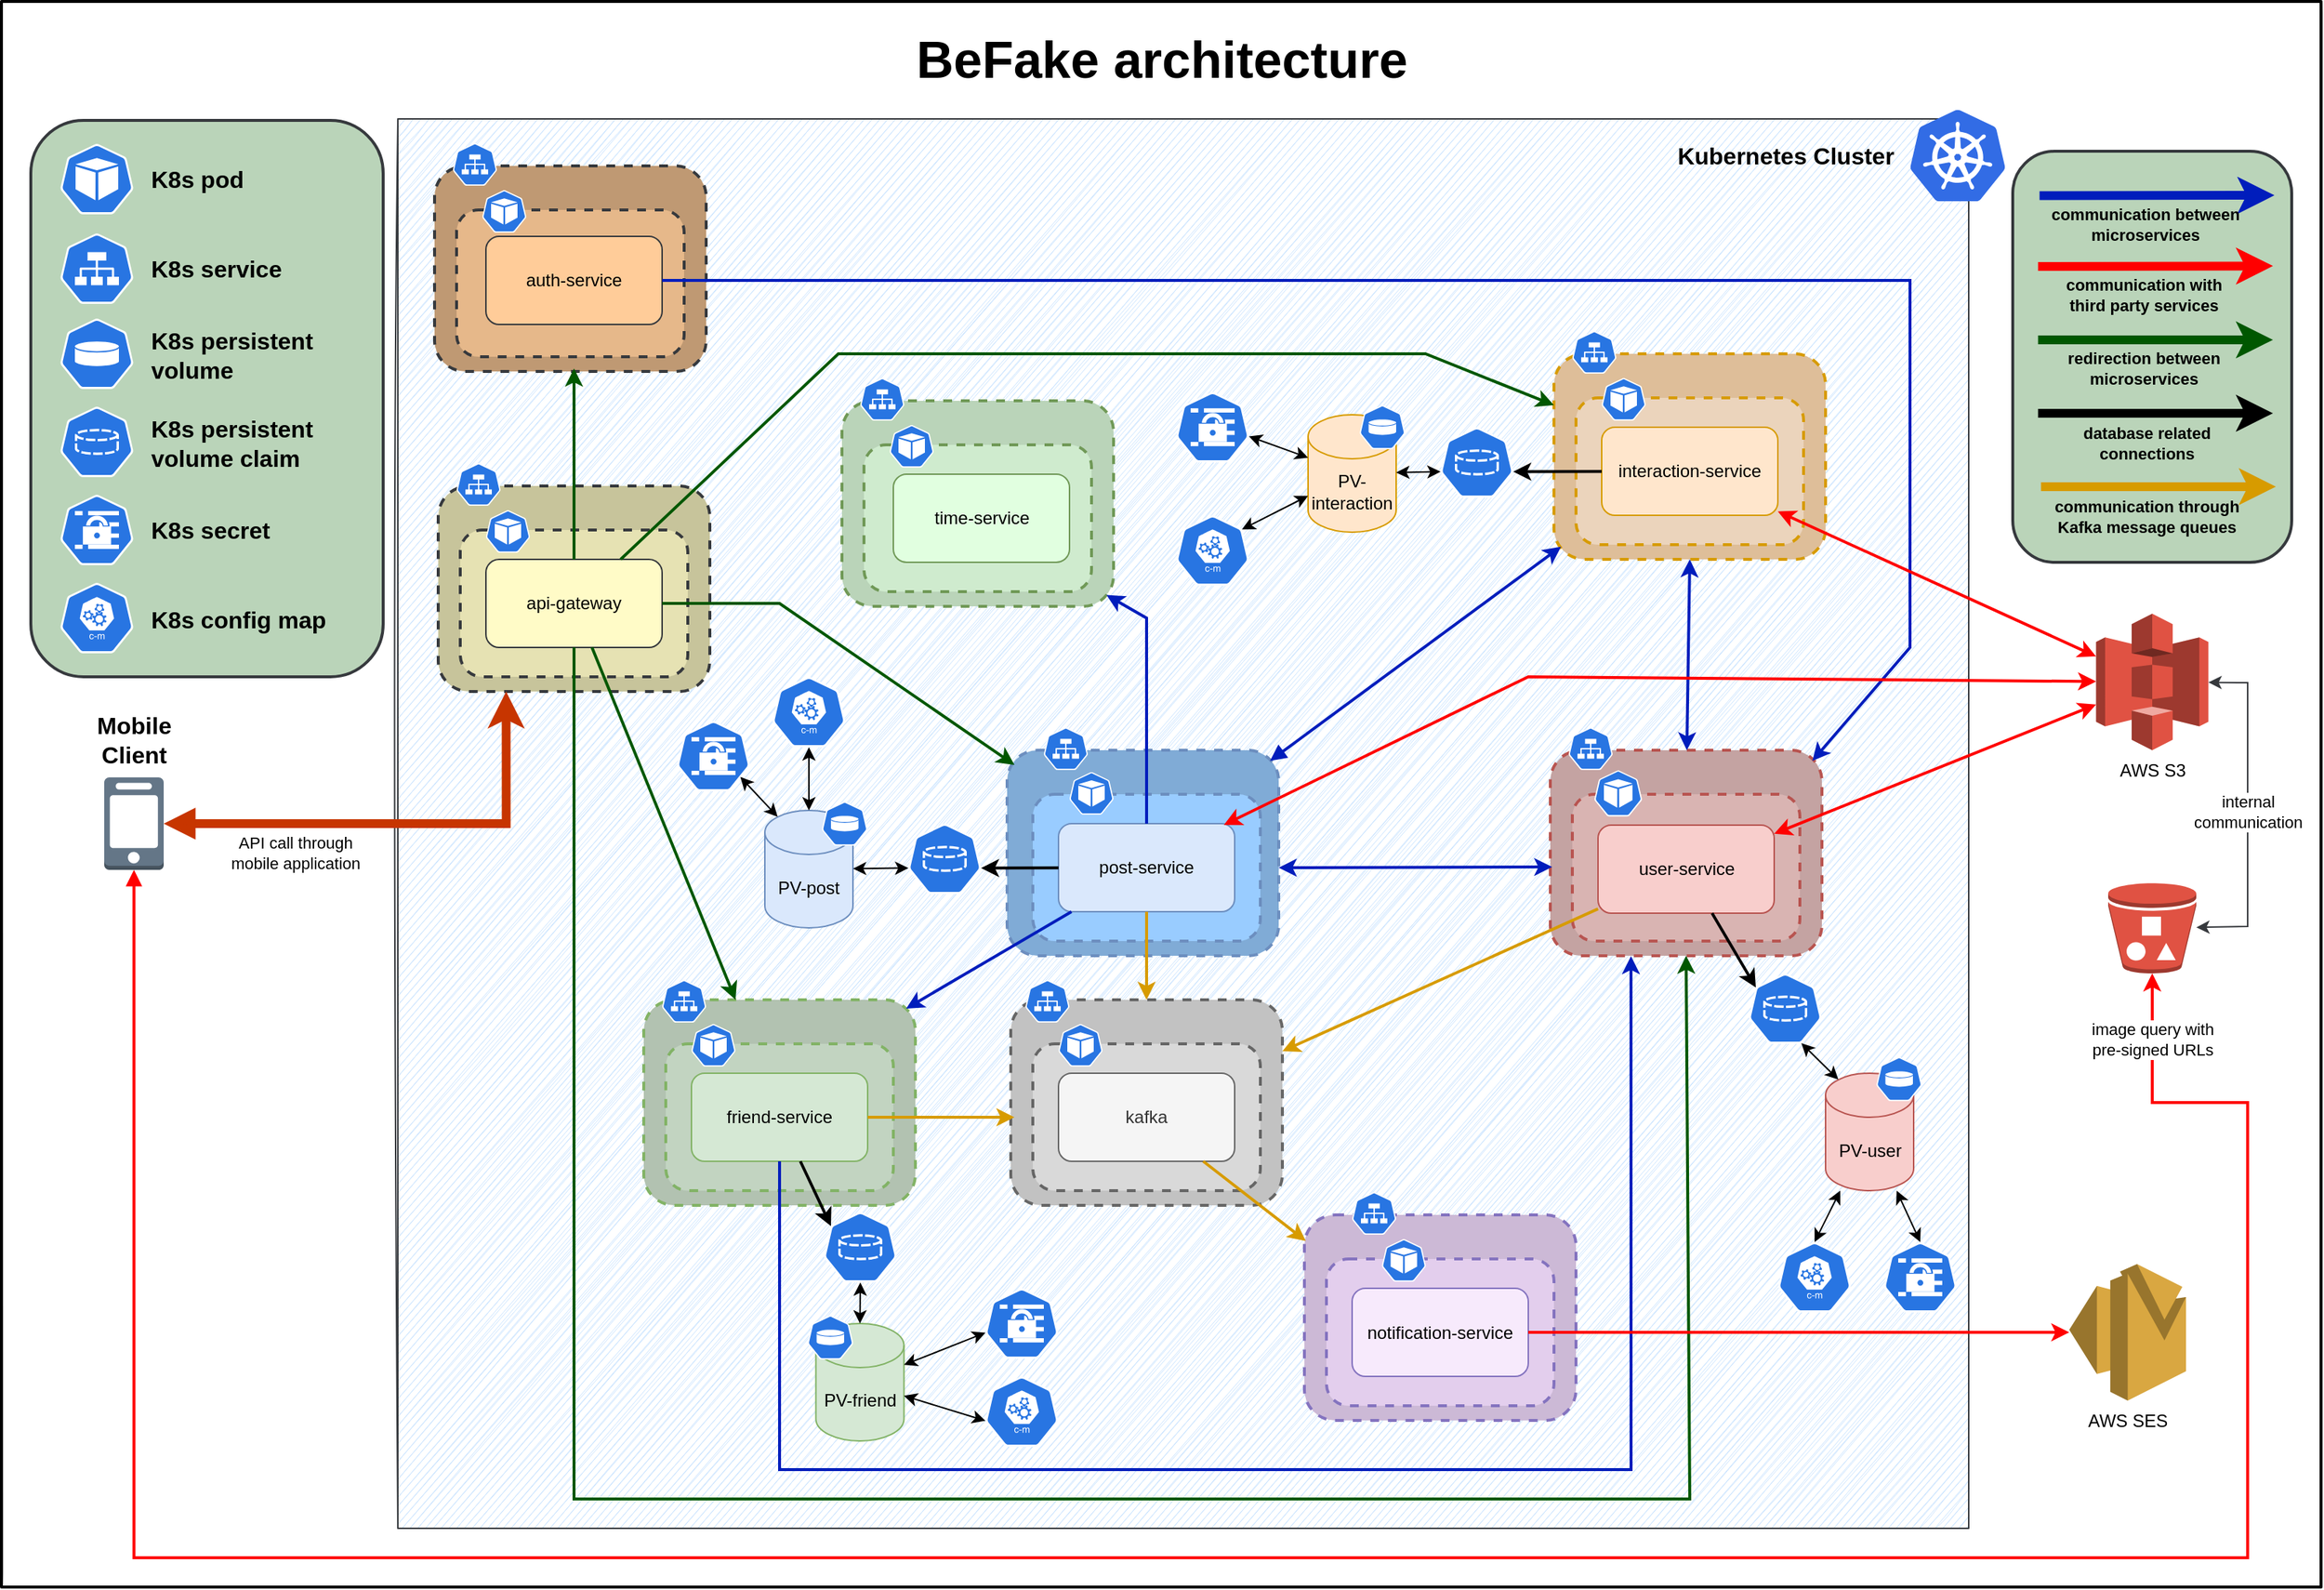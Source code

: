 <mxfile version="20.6.0" type="device"><diagram id="cLhb6wm8tthu9Zsq4Sp-" name="Page-1"><mxGraphModel dx="3080" dy="2749" grid="1" gridSize="10" guides="1" tooltips="1" connect="1" arrows="1" fold="1" page="1" pageScale="1" pageWidth="827" pageHeight="1169" math="0" shadow="0"><root><mxCell id="0"/><mxCell id="1" parent="0"/><mxCell id="KRiUpk3H1dzy0gLxEaWH-163" value="" style="rounded=0;whiteSpace=wrap;html=1;shadow=0;labelBackgroundColor=none;sketch=1;strokeWidth=2;fontSize=26;" vertex="1" parent="1"><mxGeometry x="-450" y="-120" width="1580" height="1080" as="geometry"/></mxCell><mxCell id="KRiUpk3H1dzy0gLxEaWH-151" value="" style="rounded=1;whiteSpace=wrap;html=1;shadow=0;sketch=0;strokeColor=#36393D;strokeWidth=2;fontSize=16;fontColor=#000000;fillColor=#BAD4B9;" vertex="1" parent="1"><mxGeometry x="-430" y="-39" width="240" height="379" as="geometry"/></mxCell><mxCell id="KRiUpk3H1dzy0gLxEaWH-152" value="" style="rounded=1;whiteSpace=wrap;html=1;shadow=0;sketch=0;strokeWidth=2;fontSize=16;fillColor=#BAD4B9;strokeColor=#36393D;fontColor=#000000;" vertex="1" parent="1"><mxGeometry x="920" y="-18" width="190" height="280" as="geometry"/></mxCell><mxCell id="KRiUpk3H1dzy0gLxEaWH-3" value="" style="rounded=0;whiteSpace=wrap;html=1;sketch=1;fillColor=#cce5ff;strokeColor=#36393d;" vertex="1" parent="1"><mxGeometry x="-180" y="-40" width="1070" height="960" as="geometry"/></mxCell><mxCell id="KRiUpk3H1dzy0gLxEaWH-77" value="" style="rounded=1;whiteSpace=wrap;html=1;dashed=1;strokeColor=#666666;strokeWidth=2;fillColor=#C2C2C2;sketch=0;fontColor=#333333;" vertex="1" parent="1"><mxGeometry x="237.5" y="560" width="185" height="140" as="geometry"/></mxCell><mxCell id="KRiUpk3H1dzy0gLxEaWH-78" value="" style="rounded=1;whiteSpace=wrap;html=1;dashed=1;strokeColor=#666666;strokeWidth=2;fillColor=#D9D9D9;sketch=0;fontColor=#333333;" vertex="1" parent="1"><mxGeometry x="252.5" y="590" width="155" height="100" as="geometry"/></mxCell><mxCell id="KRiUpk3H1dzy0gLxEaWH-73" value="" style="rounded=1;whiteSpace=wrap;html=1;dashed=1;strokeColor=#36393D;strokeWidth=2;fillColor=#BF9973;sketch=0;" vertex="1" parent="1"><mxGeometry x="-155" y="-8" width="185" height="140" as="geometry"/></mxCell><mxCell id="KRiUpk3H1dzy0gLxEaWH-74" value="" style="rounded=1;whiteSpace=wrap;html=1;dashed=1;strokeColor=#36393D;strokeWidth=2;fillColor=#E6B88A;sketch=0;" vertex="1" parent="1"><mxGeometry x="-140" y="22" width="155" height="100" as="geometry"/></mxCell><mxCell id="KRiUpk3H1dzy0gLxEaWH-69" value="" style="rounded=1;whiteSpace=wrap;html=1;dashed=1;strokeColor=#709957;strokeWidth=2;fillColor=#BAD4B9;sketch=0;" vertex="1" parent="1"><mxGeometry x="122.5" y="152" width="185" height="140" as="geometry"/></mxCell><mxCell id="KRiUpk3H1dzy0gLxEaWH-70" value="" style="rounded=1;whiteSpace=wrap;html=1;dashed=1;strokeColor=#709957;strokeWidth=2;fillColor=#CFEBCE;sketch=0;" vertex="1" parent="1"><mxGeometry x="137.5" y="182" width="155" height="100" as="geometry"/></mxCell><mxCell id="KRiUpk3H1dzy0gLxEaWH-65" value="" style="rounded=1;whiteSpace=wrap;html=1;dashed=1;strokeColor=#36393D;strokeWidth=2;fillColor=#C7C49B;sketch=0;" vertex="1" parent="1"><mxGeometry x="-152.5" y="210" width="185" height="140" as="geometry"/></mxCell><mxCell id="KRiUpk3H1dzy0gLxEaWH-66" value="" style="rounded=1;whiteSpace=wrap;html=1;dashed=1;strokeColor=#36393D;strokeWidth=2;fillColor=#E6E2B3;sketch=0;" vertex="1" parent="1"><mxGeometry x="-137.5" y="240" width="155" height="100" as="geometry"/></mxCell><mxCell id="KRiUpk3H1dzy0gLxEaWH-59" value="" style="rounded=1;whiteSpace=wrap;html=1;dashed=1;strokeColor=#B85450;strokeWidth=2;fillColor=#C4A3A2;sketch=0;" vertex="1" parent="1"><mxGeometry x="605" y="390" width="185" height="140" as="geometry"/></mxCell><mxCell id="KRiUpk3H1dzy0gLxEaWH-60" value="" style="rounded=1;whiteSpace=wrap;html=1;dashed=1;strokeColor=#B85450;strokeWidth=2;fillColor=#D9B4B2;sketch=0;" vertex="1" parent="1"><mxGeometry x="620" y="420" width="155" height="100" as="geometry"/></mxCell><mxCell id="KRiUpk3H1dzy0gLxEaWH-55" value="" style="rounded=1;whiteSpace=wrap;html=1;dashed=1;strokeColor=#82B366;strokeWidth=2;fillColor=#B2C2B1;sketch=0;" vertex="1" parent="1"><mxGeometry x="-12.5" y="560" width="185" height="140" as="geometry"/></mxCell><mxCell id="KRiUpk3H1dzy0gLxEaWH-56" value="" style="rounded=1;whiteSpace=wrap;html=1;dashed=1;strokeColor=#82B366;strokeWidth=2;fillColor=#C2D4C1;sketch=0;" vertex="1" parent="1"><mxGeometry x="2.5" y="590" width="155" height="100" as="geometry"/></mxCell><mxCell id="KRiUpk3H1dzy0gLxEaWH-51" value="" style="rounded=1;whiteSpace=wrap;html=1;dashed=1;strokeColor=#D79B00;strokeWidth=2;fillColor=#DEBE99;sketch=0;" vertex="1" parent="1"><mxGeometry x="607.5" y="120" width="185" height="140" as="geometry"/></mxCell><mxCell id="KRiUpk3H1dzy0gLxEaWH-52" value="" style="rounded=1;whiteSpace=wrap;html=1;dashed=1;strokeColor=#D79B00;strokeWidth=2;fillColor=#EBD4BC;sketch=0;" vertex="1" parent="1"><mxGeometry x="622.5" y="150" width="155" height="100" as="geometry"/></mxCell><mxCell id="KRiUpk3H1dzy0gLxEaWH-45" value="" style="rounded=1;whiteSpace=wrap;html=1;dashed=1;strokeColor=#6C8EBF;strokeWidth=2;fillColor=#80ABD6;sketch=0;" vertex="1" parent="1"><mxGeometry x="235" y="390" width="185" height="140" as="geometry"/></mxCell><mxCell id="KRiUpk3H1dzy0gLxEaWH-43" value="" style="rounded=1;whiteSpace=wrap;html=1;dashed=1;strokeColor=#6C8EBF;strokeWidth=2;fillColor=#99CCFF;sketch=0;" vertex="1" parent="1"><mxGeometry x="252.5" y="420" width="155" height="100" as="geometry"/></mxCell><mxCell id="KRiUpk3H1dzy0gLxEaWH-5" value="interaction-service" style="rounded=1;whiteSpace=wrap;html=1;fillColor=#ffe6cc;strokeColor=#d79b00;sketch=0;" vertex="1" parent="1"><mxGeometry x="640" y="170" width="120" height="60" as="geometry"/></mxCell><mxCell id="KRiUpk3H1dzy0gLxEaWH-6" value="post-service" style="rounded=1;whiteSpace=wrap;html=1;fillColor=#dae8fc;strokeColor=#6c8ebf;sketch=0;" vertex="1" parent="1"><mxGeometry x="270" y="440" width="120" height="60" as="geometry"/></mxCell><mxCell id="KRiUpk3H1dzy0gLxEaWH-7" value="api-gateway" style="rounded=1;whiteSpace=wrap;html=1;fillColor=#FFFBC7;strokeColor=#36393d;sketch=0;" vertex="1" parent="1"><mxGeometry x="-120" y="260" width="120" height="60" as="geometry"/></mxCell><mxCell id="KRiUpk3H1dzy0gLxEaWH-8" value="friend-service" style="rounded=1;whiteSpace=wrap;html=1;fillColor=#d5e8d4;strokeColor=#82b366;sketch=0;" vertex="1" parent="1"><mxGeometry x="20" y="610" width="120" height="60" as="geometry"/></mxCell><mxCell id="KRiUpk3H1dzy0gLxEaWH-9" value="user-service" style="rounded=1;whiteSpace=wrap;html=1;fillColor=#f8cecc;strokeColor=#b85450;sketch=0;" vertex="1" parent="1"><mxGeometry x="637.5" y="441" width="120" height="60" as="geometry"/></mxCell><mxCell id="KRiUpk3H1dzy0gLxEaWH-10" value="auth-service" style="rounded=1;whiteSpace=wrap;html=1;fillColor=#ffcc99;strokeColor=#36393d;sketch=0;" vertex="1" parent="1"><mxGeometry x="-120" y="40" width="120" height="60" as="geometry"/></mxCell><mxCell id="KRiUpk3H1dzy0gLxEaWH-11" value="time-service" style="rounded=1;whiteSpace=wrap;html=1;fillColor=#E1FFE0;strokeColor=#709957;sketch=0;" vertex="1" parent="1"><mxGeometry x="157.5" y="202" width="120" height="60" as="geometry"/></mxCell><mxCell id="KRiUpk3H1dzy0gLxEaWH-47" value="" style="rounded=1;whiteSpace=wrap;html=1;dashed=1;strokeColor=#8473BF;strokeWidth=2;fillColor=#CCB9D6;sketch=0;" vertex="1" parent="1"><mxGeometry x="437.5" y="706.5" width="185" height="140" as="geometry"/></mxCell><mxCell id="KRiUpk3H1dzy0gLxEaWH-48" value="" style="rounded=1;whiteSpace=wrap;html=1;dashed=1;strokeColor=#8473BF;strokeWidth=2;fillColor=#E3CEED;sketch=0;" vertex="1" parent="1"><mxGeometry x="452.5" y="736.5" width="155" height="100" as="geometry"/></mxCell><mxCell id="KRiUpk3H1dzy0gLxEaWH-12" value="notification-service" style="rounded=1;whiteSpace=wrap;html=1;fillColor=#F7EAFC;strokeColor=#8473BF;sketch=0;" vertex="1" parent="1"><mxGeometry x="470" y="756.5" width="120" height="60" as="geometry"/></mxCell><mxCell id="KRiUpk3H1dzy0gLxEaWH-13" value="kafka" style="rounded=1;whiteSpace=wrap;html=1;fillColor=#f5f5f5;fontColor=#333333;strokeColor=#666666;sketch=0;" vertex="1" parent="1"><mxGeometry x="270" y="610" width="120" height="60" as="geometry"/></mxCell><mxCell id="KRiUpk3H1dzy0gLxEaWH-16" value="" style="endArrow=classic;startArrow=classic;html=1;rounded=0;strokeWidth=2;fillColor=#0050ef;strokeColor=#001DBC;sketch=0;exitX=0.007;exitY=0.568;exitDx=0;exitDy=0;exitPerimeter=0;" edge="1" parent="1" source="KRiUpk3H1dzy0gLxEaWH-59"><mxGeometry width="50" height="50" relative="1" as="geometry"><mxPoint x="600" y="470" as="sourcePoint"/><mxPoint x="420" y="470" as="targetPoint"/></mxGeometry></mxCell><mxCell id="KRiUpk3H1dzy0gLxEaWH-17" value="" style="endArrow=classic;startArrow=classic;html=1;rounded=0;strokeWidth=2;fillColor=#0050ef;strokeColor=#001DBC;sketch=0;" edge="1" parent="1"><mxGeometry width="50" height="50" relative="1" as="geometry"><mxPoint x="698" y="390" as="sourcePoint"/><mxPoint x="700" y="260" as="targetPoint"/></mxGeometry></mxCell><mxCell id="KRiUpk3H1dzy0gLxEaWH-18" value="" style="endArrow=classic;html=1;rounded=0;startArrow=block;startFill=1;strokeWidth=2;fillColor=#0050ef;strokeColor=#001DBC;sketch=0;exitX=0.968;exitY=0.052;exitDx=0;exitDy=0;exitPerimeter=0;entryX=0.026;entryY=0.938;entryDx=0;entryDy=0;entryPerimeter=0;" edge="1" parent="1" source="KRiUpk3H1dzy0gLxEaWH-45" target="KRiUpk3H1dzy0gLxEaWH-51"><mxGeometry width="50" height="50" relative="1" as="geometry"><mxPoint x="440" y="450" as="sourcePoint"/><mxPoint x="490" y="400" as="targetPoint"/></mxGeometry></mxCell><mxCell id="KRiUpk3H1dzy0gLxEaWH-19" value="" style="endArrow=classic;html=1;rounded=0;strokeWidth=2;fillColor=#0050ef;strokeColor=#001DBC;sketch=0;entryX=0.966;entryY=0.043;entryDx=0;entryDy=0;entryPerimeter=0;" edge="1" parent="1" source="KRiUpk3H1dzy0gLxEaWH-6" target="KRiUpk3H1dzy0gLxEaWH-55"><mxGeometry width="50" height="50" relative="1" as="geometry"><mxPoint x="440" y="450" as="sourcePoint"/><mxPoint x="490" y="400" as="targetPoint"/></mxGeometry></mxCell><mxCell id="KRiUpk3H1dzy0gLxEaWH-20" value="" style="endArrow=classic;html=1;rounded=0;strokeWidth=2;fillColor=#0050ef;strokeColor=#001DBC;sketch=0;entryX=0.974;entryY=0.945;entryDx=0;entryDy=0;entryPerimeter=0;" edge="1" parent="1" source="KRiUpk3H1dzy0gLxEaWH-6" target="KRiUpk3H1dzy0gLxEaWH-69"><mxGeometry width="50" height="50" relative="1" as="geometry"><mxPoint x="440" y="450" as="sourcePoint"/><mxPoint x="490" y="400" as="targetPoint"/><Array as="points"><mxPoint x="330" y="300"/></Array></mxGeometry></mxCell><mxCell id="KRiUpk3H1dzy0gLxEaWH-21" value="" style="endArrow=classic;html=1;rounded=0;fillColor=#ffe6cc;strokeColor=#d79b00;strokeWidth=2;sketch=0;entryX=0.005;entryY=0.127;entryDx=0;entryDy=0;entryPerimeter=0;" edge="1" parent="1" source="KRiUpk3H1dzy0gLxEaWH-13" target="KRiUpk3H1dzy0gLxEaWH-47"><mxGeometry width="50" height="50" relative="1" as="geometry"><mxPoint x="440" y="450" as="sourcePoint"/><mxPoint x="490" y="400" as="targetPoint"/></mxGeometry></mxCell><mxCell id="KRiUpk3H1dzy0gLxEaWH-22" value="" style="endArrow=classic;html=1;rounded=0;strokeWidth=2;fillColor=#0050ef;strokeColor=#001DBC;sketch=0;entryX=0.785;entryY=0.594;entryDx=0;entryDy=0;entryPerimeter=0;" edge="1" parent="1" source="KRiUpk3H1dzy0gLxEaWH-8" target="KRiUpk3H1dzy0gLxEaWH-3"><mxGeometry width="50" height="50" relative="1" as="geometry"><mxPoint x="440" y="450" as="sourcePoint"/><mxPoint x="490" y="400" as="targetPoint"/><Array as="points"><mxPoint x="80" y="880"/><mxPoint x="660" y="880"/></Array></mxGeometry></mxCell><mxCell id="KRiUpk3H1dzy0gLxEaWH-23" value="" style="endArrow=classic;html=1;rounded=0;strokeWidth=2;fillColor=#0050ef;strokeColor=#001DBC;sketch=0;entryX=0.965;entryY=0.052;entryDx=0;entryDy=0;entryPerimeter=0;" edge="1" parent="1" source="KRiUpk3H1dzy0gLxEaWH-10" target="KRiUpk3H1dzy0gLxEaWH-59"><mxGeometry width="50" height="50" relative="1" as="geometry"><mxPoint x="440" y="450" as="sourcePoint"/><mxPoint x="780" y="400" as="targetPoint"/><Array as="points"><mxPoint x="850" y="70"/><mxPoint x="850" y="320"/></Array></mxGeometry></mxCell><mxCell id="KRiUpk3H1dzy0gLxEaWH-24" value="" style="endArrow=classic;html=1;rounded=0;strokeWidth=2;fillColor=#ffe6cc;strokeColor=#d79b00;sketch=0;entryX=1;entryY=0.25;entryDx=0;entryDy=0;" edge="1" parent="1" source="KRiUpk3H1dzy0gLxEaWH-9" target="KRiUpk3H1dzy0gLxEaWH-77"><mxGeometry width="50" height="50" relative="1" as="geometry"><mxPoint x="440" y="450" as="sourcePoint"/><mxPoint x="490" y="400" as="targetPoint"/></mxGeometry></mxCell><mxCell id="KRiUpk3H1dzy0gLxEaWH-25" value="" style="endArrow=classic;html=1;rounded=0;strokeWidth=2;fillColor=#ffe6cc;strokeColor=#d79b00;sketch=0;" edge="1" parent="1" source="KRiUpk3H1dzy0gLxEaWH-6"><mxGeometry width="50" height="50" relative="1" as="geometry"><mxPoint x="440" y="450" as="sourcePoint"/><mxPoint x="330" y="560" as="targetPoint"/><Array as="points"/></mxGeometry></mxCell><mxCell id="KRiUpk3H1dzy0gLxEaWH-26" value="" style="endArrow=classic;html=1;rounded=0;strokeWidth=2;fillColor=#ffe6cc;strokeColor=#d79b00;sketch=0;" edge="1" parent="1" source="KRiUpk3H1dzy0gLxEaWH-8"><mxGeometry width="50" height="50" relative="1" as="geometry"><mxPoint x="440" y="450" as="sourcePoint"/><mxPoint x="240" y="640" as="targetPoint"/></mxGeometry></mxCell><mxCell id="KRiUpk3H1dzy0gLxEaWH-27" value="" style="endArrow=classic;html=1;rounded=0;strokeWidth=2;fillColor=#008a00;strokeColor=#005700;sketch=0;entryX=0.5;entryY=1;entryDx=0;entryDy=0;" edge="1" parent="1" source="KRiUpk3H1dzy0gLxEaWH-7" target="KRiUpk3H1dzy0gLxEaWH-59"><mxGeometry width="50" height="50" relative="1" as="geometry"><mxPoint x="440" y="450" as="sourcePoint"/><mxPoint x="700" y="540" as="targetPoint"/><Array as="points"><mxPoint x="-60" y="900"/><mxPoint x="700" y="900"/></Array></mxGeometry></mxCell><mxCell id="KRiUpk3H1dzy0gLxEaWH-29" value="" style="endArrow=classic;html=1;rounded=0;strokeWidth=2;fillColor=#008a00;strokeColor=#005700;sketch=0;" edge="1" parent="1" source="KRiUpk3H1dzy0gLxEaWH-7"><mxGeometry width="50" height="50" relative="1" as="geometry"><mxPoint x="440" y="450" as="sourcePoint"/><mxPoint x="50" y="560" as="targetPoint"/></mxGeometry></mxCell><mxCell id="KRiUpk3H1dzy0gLxEaWH-30" value="" style="endArrow=classic;html=1;rounded=0;strokeWidth=2;fillColor=#008a00;strokeColor=#005700;sketch=0;entryX=0;entryY=0.25;entryDx=0;entryDy=0;" edge="1" parent="1" source="KRiUpk3H1dzy0gLxEaWH-7" target="KRiUpk3H1dzy0gLxEaWH-51"><mxGeometry width="50" height="50" relative="1" as="geometry"><mxPoint x="440" y="450" as="sourcePoint"/><mxPoint x="490" y="400" as="targetPoint"/><Array as="points"><mxPoint x="120" y="120"/><mxPoint x="520" y="120"/></Array></mxGeometry></mxCell><mxCell id="KRiUpk3H1dzy0gLxEaWH-31" value="" style="endArrow=classic;html=1;rounded=0;strokeWidth=2;fillColor=#008a00;strokeColor=#005700;sketch=0;" edge="1" parent="1" source="KRiUpk3H1dzy0gLxEaWH-7"><mxGeometry width="50" height="50" relative="1" as="geometry"><mxPoint x="440" y="450" as="sourcePoint"/><mxPoint x="240" y="400" as="targetPoint"/><Array as="points"><mxPoint x="80" y="290"/></Array></mxGeometry></mxCell><mxCell id="KRiUpk3H1dzy0gLxEaWH-32" value="" style="endArrow=classic;html=1;rounded=0;strokeWidth=2;fillColor=#008a00;strokeColor=#005700;sketch=0;" edge="1" parent="1" source="KRiUpk3H1dzy0gLxEaWH-7"><mxGeometry width="50" height="50" relative="1" as="geometry"><mxPoint x="440" y="450" as="sourcePoint"/><mxPoint x="-60" y="130" as="targetPoint"/></mxGeometry></mxCell><mxCell id="KRiUpk3H1dzy0gLxEaWH-34" value="PV-friend" style="shape=cylinder3;whiteSpace=wrap;html=1;boundedLbl=1;backgroundOutline=1;size=15;strokeColor=#82b366;fillColor=#d5e8d4;sketch=0;" vertex="1" parent="1"><mxGeometry x="104.75" y="780.5" width="60" height="80" as="geometry"/></mxCell><mxCell id="KRiUpk3H1dzy0gLxEaWH-35" value="" style="endArrow=classic;html=1;rounded=0;strokeWidth=2;sketch=0;entryX=0.1;entryY=0.2;entryDx=0;entryDy=0;entryPerimeter=0;" edge="1" parent="1" source="KRiUpk3H1dzy0gLxEaWH-8" target="KRiUpk3H1dzy0gLxEaWH-115"><mxGeometry width="50" height="50" relative="1" as="geometry"><mxPoint x="500" y="485" as="sourcePoint"/><mxPoint x="141.2" y="725" as="targetPoint"/></mxGeometry></mxCell><mxCell id="KRiUpk3H1dzy0gLxEaWH-36" value="PV-user" style="shape=cylinder3;whiteSpace=wrap;html=1;boundedLbl=1;backgroundOutline=1;size=15;strokeColor=#b85450;fillColor=#f8cecc;sketch=0;" vertex="1" parent="1"><mxGeometry x="792.5" y="610" width="60" height="80" as="geometry"/></mxCell><mxCell id="KRiUpk3H1dzy0gLxEaWH-37" value="" style="endArrow=classic;html=1;rounded=0;strokeWidth=2;sketch=0;entryX=0.1;entryY=0.2;entryDx=0;entryDy=0;entryPerimeter=0;" edge="1" parent="1" source="KRiUpk3H1dzy0gLxEaWH-9" target="KRiUpk3H1dzy0gLxEaWH-111"><mxGeometry width="50" height="50" relative="1" as="geometry"><mxPoint x="497.5" y="376" as="sourcePoint"/><mxPoint x="756.167" y="581" as="targetPoint"/></mxGeometry></mxCell><mxCell id="KRiUpk3H1dzy0gLxEaWH-38" value="PV-post" style="shape=cylinder3;whiteSpace=wrap;html=1;boundedLbl=1;backgroundOutline=1;size=15;strokeColor=#6c8ebf;fillColor=#dae8fc;sketch=0;" vertex="1" parent="1"><mxGeometry x="70" y="431" width="60" height="80" as="geometry"/></mxCell><mxCell id="KRiUpk3H1dzy0gLxEaWH-39" value="" style="endArrow=classic;html=1;rounded=0;strokeWidth=2;sketch=0;entryX=0.995;entryY=0.63;entryDx=0;entryDy=0;entryPerimeter=0;" edge="1" parent="1" source="KRiUpk3H1dzy0gLxEaWH-6" target="KRiUpk3H1dzy0gLxEaWH-102"><mxGeometry width="50" height="50" relative="1" as="geometry"><mxPoint x="270" y="390" as="sourcePoint"/><mxPoint x="320" y="340" as="targetPoint"/></mxGeometry></mxCell><mxCell id="KRiUpk3H1dzy0gLxEaWH-40" value="PV-interaction" style="shape=cylinder3;whiteSpace=wrap;html=1;boundedLbl=1;backgroundOutline=1;size=15;strokeColor=#d79b00;fillColor=#ffe6cc;sketch=0;shadow=0;" vertex="1" parent="1"><mxGeometry x="440" y="161.5" width="60" height="80" as="geometry"/></mxCell><mxCell id="KRiUpk3H1dzy0gLxEaWH-41" value="" style="endArrow=classic;html=1;rounded=0;strokeWidth=2;sketch=0;entryX=0.995;entryY=0.63;entryDx=0;entryDy=0;entryPerimeter=0;" edge="1" parent="1" source="KRiUpk3H1dzy0gLxEaWH-5" target="KRiUpk3H1dzy0gLxEaWH-107"><mxGeometry width="50" height="50" relative="1" as="geometry"><mxPoint x="270" y="390" as="sourcePoint"/><mxPoint x="320" y="340" as="targetPoint"/></mxGeometry></mxCell><mxCell id="KRiUpk3H1dzy0gLxEaWH-44" value="" style="sketch=0;html=1;dashed=0;whitespace=wrap;fillColor=#2875E2;strokeColor=#ffffff;points=[[0.005,0.63,0],[0.1,0.2,0],[0.9,0.2,0],[0.5,0,0],[0.995,0.63,0],[0.72,0.99,0],[0.5,1,0],[0.28,0.99,0]];verticalLabelPosition=bottom;align=center;verticalAlign=top;shape=mxgraph.kubernetes.icon;prIcon=pod;strokeWidth=2;" vertex="1" parent="1"><mxGeometry x="277.5" y="400.41" width="30" height="38" as="geometry"/></mxCell><mxCell id="KRiUpk3H1dzy0gLxEaWH-46" value="" style="sketch=0;html=1;dashed=0;whitespace=wrap;fillColor=#2875E2;strokeColor=#ffffff;points=[[0.005,0.63,0],[0.1,0.2,0],[0.9,0.2,0],[0.5,0,0],[0.995,0.63,0],[0.72,0.99,0],[0.5,1,0],[0.28,0.99,0]];verticalLabelPosition=bottom;align=center;verticalAlign=top;shape=mxgraph.kubernetes.icon;prIcon=svc;strokeWidth=2;" vertex="1" parent="1"><mxGeometry x="260" y="370" width="30" height="38" as="geometry"/></mxCell><mxCell id="KRiUpk3H1dzy0gLxEaWH-49" value="" style="sketch=0;html=1;dashed=0;whitespace=wrap;fillColor=#2875E2;strokeColor=#ffffff;points=[[0.005,0.63,0],[0.1,0.2,0],[0.9,0.2,0],[0.5,0,0],[0.995,0.63,0],[0.72,0.99,0],[0.5,1,0],[0.28,0.99,0]];verticalLabelPosition=bottom;align=center;verticalAlign=top;shape=mxgraph.kubernetes.icon;prIcon=pod;strokeWidth=2;" vertex="1" parent="1"><mxGeometry x="490.25" y="718.5" width="30" height="38" as="geometry"/></mxCell><mxCell id="KRiUpk3H1dzy0gLxEaWH-50" value="" style="sketch=0;html=1;dashed=0;whitespace=wrap;fillColor=#2875E2;strokeColor=#ffffff;points=[[0.005,0.63,0],[0.1,0.2,0],[0.9,0.2,0],[0.5,0,0],[0.995,0.63,0],[0.72,0.99,0],[0.5,1,0],[0.28,0.99,0]];verticalLabelPosition=bottom;align=center;verticalAlign=top;shape=mxgraph.kubernetes.icon;prIcon=svc;strokeWidth=2;" vertex="1" parent="1"><mxGeometry x="470" y="686.5" width="30" height="38" as="geometry"/></mxCell><mxCell id="KRiUpk3H1dzy0gLxEaWH-53" value="" style="sketch=0;html=1;dashed=0;whitespace=wrap;fillColor=#2875E2;strokeColor=#ffffff;points=[[0.005,0.63,0],[0.1,0.2,0],[0.9,0.2,0],[0.5,0,0],[0.995,0.63,0],[0.72,0.99,0],[0.5,1,0],[0.28,0.99,0]];verticalLabelPosition=bottom;align=center;verticalAlign=top;shape=mxgraph.kubernetes.icon;prIcon=pod;strokeWidth=2;" vertex="1" parent="1"><mxGeometry x="640" y="132" width="30" height="38" as="geometry"/></mxCell><mxCell id="KRiUpk3H1dzy0gLxEaWH-54" value="" style="sketch=0;html=1;dashed=0;whitespace=wrap;fillColor=#2875E2;strokeColor=#ffffff;points=[[0.005,0.63,0],[0.1,0.2,0],[0.9,0.2,0],[0.5,0,0],[0.995,0.63,0],[0.72,0.99,0],[0.5,1,0],[0.28,0.99,0]];verticalLabelPosition=bottom;align=center;verticalAlign=top;shape=mxgraph.kubernetes.icon;prIcon=svc;strokeWidth=2;" vertex="1" parent="1"><mxGeometry x="620" y="100" width="30" height="38" as="geometry"/></mxCell><mxCell id="KRiUpk3H1dzy0gLxEaWH-57" value="" style="sketch=0;html=1;dashed=0;whitespace=wrap;fillColor=#2875E2;strokeColor=#ffffff;points=[[0.005,0.63,0],[0.1,0.2,0],[0.9,0.2,0],[0.5,0,0],[0.995,0.63,0],[0.72,0.99,0],[0.5,1,0],[0.28,0.99,0]];verticalLabelPosition=bottom;align=center;verticalAlign=top;shape=mxgraph.kubernetes.icon;prIcon=pod;strokeWidth=2;" vertex="1" parent="1"><mxGeometry x="20" y="572" width="30" height="38" as="geometry"/></mxCell><mxCell id="KRiUpk3H1dzy0gLxEaWH-58" value="" style="sketch=0;html=1;dashed=0;whitespace=wrap;fillColor=#2875E2;strokeColor=#ffffff;points=[[0.005,0.63,0],[0.1,0.2,0],[0.9,0.2,0],[0.5,0,0],[0.995,0.63,0],[0.72,0.99,0],[0.5,1,0],[0.28,0.99,0]];verticalLabelPosition=bottom;align=center;verticalAlign=top;shape=mxgraph.kubernetes.icon;prIcon=svc;strokeWidth=2;" vertex="1" parent="1"><mxGeometry y="542" width="30" height="38" as="geometry"/></mxCell><mxCell id="KRiUpk3H1dzy0gLxEaWH-61" value="" style="sketch=0;html=1;dashed=0;whitespace=wrap;fillColor=#2875E2;strokeColor=#ffffff;points=[[0.005,0.63,0],[0.1,0.2,0],[0.9,0.2,0],[0.5,0,0],[0.995,0.63,0],[0.72,0.99,0],[0.5,1,0],[0.28,0.99,0]];verticalLabelPosition=bottom;align=center;verticalAlign=top;shape=mxgraph.kubernetes.icon;prIcon=pod;strokeWidth=2;" vertex="1" parent="1"><mxGeometry x="635" y="398.83" width="32.5" height="41.17" as="geometry"/></mxCell><mxCell id="KRiUpk3H1dzy0gLxEaWH-62" value="" style="sketch=0;html=1;dashed=0;whitespace=wrap;fillColor=#2875E2;strokeColor=#ffffff;points=[[0.005,0.63,0],[0.1,0.2,0],[0.9,0.2,0],[0.5,0,0],[0.995,0.63,0],[0.72,0.99,0],[0.5,1,0],[0.28,0.99,0]];verticalLabelPosition=bottom;align=center;verticalAlign=top;shape=mxgraph.kubernetes.icon;prIcon=svc;strokeWidth=2;" vertex="1" parent="1"><mxGeometry x="617.5" y="370" width="30" height="38" as="geometry"/></mxCell><mxCell id="KRiUpk3H1dzy0gLxEaWH-64" value="" style="sketch=0;aspect=fixed;html=1;points=[];align=center;image;fontSize=12;image=img/lib/mscae/Kubernetes.svg;rounded=0;shadow=0;strokeColor=#B85450;strokeWidth=2;fontColor=#FFFFFF;fillColor=#C4A3A2;" vertex="1" parent="1"><mxGeometry x="850" y="-46.2" width="65" height="62.4" as="geometry"/></mxCell><mxCell id="KRiUpk3H1dzy0gLxEaWH-67" value="" style="sketch=0;html=1;dashed=0;whitespace=wrap;fillColor=#2875E2;strokeColor=#ffffff;points=[[0.005,0.63,0],[0.1,0.2,0],[0.9,0.2,0],[0.5,0,0],[0.995,0.63,0],[0.72,0.99,0],[0.5,1,0],[0.28,0.99,0]];verticalLabelPosition=bottom;align=center;verticalAlign=top;shape=mxgraph.kubernetes.icon;prIcon=pod;strokeWidth=2;" vertex="1" parent="1"><mxGeometry x="-120" y="222" width="30" height="38" as="geometry"/></mxCell><mxCell id="KRiUpk3H1dzy0gLxEaWH-68" value="" style="sketch=0;html=1;dashed=0;whitespace=wrap;fillColor=#2875E2;strokeColor=#ffffff;points=[[0.005,0.63,0],[0.1,0.2,0],[0.9,0.2,0],[0.5,0,0],[0.995,0.63,0],[0.72,0.99,0],[0.5,1,0],[0.28,0.99,0]];verticalLabelPosition=bottom;align=center;verticalAlign=top;shape=mxgraph.kubernetes.icon;prIcon=svc;strokeWidth=2;" vertex="1" parent="1"><mxGeometry x="-140" y="190" width="30" height="38" as="geometry"/></mxCell><mxCell id="KRiUpk3H1dzy0gLxEaWH-71" value="" style="sketch=0;html=1;dashed=0;whitespace=wrap;fillColor=#2875E2;strokeColor=#ffffff;points=[[0.005,0.63,0],[0.1,0.2,0],[0.9,0.2,0],[0.5,0,0],[0.995,0.63,0],[0.72,0.99,0],[0.5,1,0],[0.28,0.99,0]];verticalLabelPosition=bottom;align=center;verticalAlign=top;shape=mxgraph.kubernetes.icon;prIcon=pod;strokeWidth=2;" vertex="1" parent="1"><mxGeometry x="155" y="164" width="30" height="38" as="geometry"/></mxCell><mxCell id="KRiUpk3H1dzy0gLxEaWH-72" value="" style="sketch=0;html=1;dashed=0;whitespace=wrap;fillColor=#2875E2;strokeColor=#ffffff;points=[[0.005,0.63,0],[0.1,0.2,0],[0.9,0.2,0],[0.5,0,0],[0.995,0.63,0],[0.72,0.99,0],[0.5,1,0],[0.28,0.99,0]];verticalLabelPosition=bottom;align=center;verticalAlign=top;shape=mxgraph.kubernetes.icon;prIcon=svc;strokeWidth=2;" vertex="1" parent="1"><mxGeometry x="135" y="132" width="30" height="38" as="geometry"/></mxCell><mxCell id="KRiUpk3H1dzy0gLxEaWH-75" value="" style="sketch=0;html=1;dashed=0;whitespace=wrap;fillColor=#2875E2;strokeColor=#ffffff;points=[[0.005,0.63,0],[0.1,0.2,0],[0.9,0.2,0],[0.5,0,0],[0.995,0.63,0],[0.72,0.99,0],[0.5,1,0],[0.28,0.99,0]];verticalLabelPosition=bottom;align=center;verticalAlign=top;shape=mxgraph.kubernetes.icon;prIcon=pod;strokeWidth=2;" vertex="1" parent="1"><mxGeometry x="-122.5" y="4" width="30" height="38" as="geometry"/></mxCell><mxCell id="KRiUpk3H1dzy0gLxEaWH-76" value="" style="sketch=0;html=1;dashed=0;whitespace=wrap;fillColor=#2875E2;strokeColor=#ffffff;points=[[0.005,0.63,0],[0.1,0.2,0],[0.9,0.2,0],[0.5,0,0],[0.995,0.63,0],[0.72,0.99,0],[0.5,1,0],[0.28,0.99,0]];verticalLabelPosition=bottom;align=center;verticalAlign=top;shape=mxgraph.kubernetes.icon;prIcon=svc;strokeWidth=2;" vertex="1" parent="1"><mxGeometry x="-142.5" y="-28" width="30" height="38" as="geometry"/></mxCell><mxCell id="KRiUpk3H1dzy0gLxEaWH-79" value="" style="sketch=0;html=1;dashed=0;whitespace=wrap;fillColor=#2875E2;strokeColor=#ffffff;points=[[0.005,0.63,0],[0.1,0.2,0],[0.9,0.2,0],[0.5,0,0],[0.995,0.63,0],[0.72,0.99,0],[0.5,1,0],[0.28,0.99,0]];verticalLabelPosition=bottom;align=center;verticalAlign=top;shape=mxgraph.kubernetes.icon;prIcon=pod;strokeWidth=2;" vertex="1" parent="1"><mxGeometry x="270" y="572" width="30" height="38" as="geometry"/></mxCell><mxCell id="KRiUpk3H1dzy0gLxEaWH-80" value="" style="sketch=0;html=1;dashed=0;whitespace=wrap;fillColor=#2875E2;strokeColor=#ffffff;points=[[0.005,0.63,0],[0.1,0.2,0],[0.9,0.2,0],[0.5,0,0],[0.995,0.63,0],[0.72,0.99,0],[0.5,1,0],[0.28,0.99,0]];verticalLabelPosition=bottom;align=center;verticalAlign=top;shape=mxgraph.kubernetes.icon;prIcon=svc;strokeWidth=2;" vertex="1" parent="1"><mxGeometry x="247.5" y="542" width="30" height="38" as="geometry"/></mxCell><mxCell id="KRiUpk3H1dzy0gLxEaWH-81" value="&lt;font color=&quot;#000000&quot;&gt;AWS S3&lt;/font&gt;" style="outlineConnect=0;dashed=0;verticalLabelPosition=bottom;verticalAlign=top;align=center;html=1;shape=mxgraph.aws3.s3;fillColor=#E05243;gradientColor=none;rounded=0;shadow=0;sketch=0;strokeColor=#36393D;strokeWidth=2;fontColor=#FFFFFF;" vertex="1" parent="1"><mxGeometry x="976.75" y="297" width="76.5" height="93" as="geometry"/></mxCell><mxCell id="KRiUpk3H1dzy0gLxEaWH-82" value="&lt;font color=&quot;#000000&quot;&gt;AWS SES&lt;/font&gt;" style="outlineConnect=0;dashed=0;verticalLabelPosition=bottom;verticalAlign=top;align=center;html=1;shape=mxgraph.aws3.ses;fillColor=#D9A741;gradientColor=none;rounded=0;shadow=0;sketch=0;strokeColor=#36393D;strokeWidth=2;fontColor=#FFFFFF;" vertex="1" parent="1"><mxGeometry x="958.5" y="740" width="79.5" height="93" as="geometry"/></mxCell><mxCell id="KRiUpk3H1dzy0gLxEaWH-83" value="" style="endArrow=classic;html=1;rounded=0;sketch=0;strokeWidth=2;fontColor=#FFFFFF;fillColor=#cdeb8b;strokeColor=#FF0000;" edge="1" parent="1" source="KRiUpk3H1dzy0gLxEaWH-12" target="KRiUpk3H1dzy0gLxEaWH-82"><mxGeometry width="50" height="50" relative="1" as="geometry"><mxPoint x="850" y="590" as="sourcePoint"/><mxPoint x="900" y="540" as="targetPoint"/></mxGeometry></mxCell><mxCell id="KRiUpk3H1dzy0gLxEaWH-84" value="" style="endArrow=classic;startArrow=classic;html=1;rounded=0;sketch=0;strokeColor=#FF0000;strokeWidth=2;fontColor=#FFFFFF;" edge="1" parent="1" source="KRiUpk3H1dzy0gLxEaWH-81" target="KRiUpk3H1dzy0gLxEaWH-5"><mxGeometry width="50" height="50" relative="1" as="geometry"><mxPoint x="630" y="510" as="sourcePoint"/><mxPoint x="680" y="460" as="targetPoint"/></mxGeometry></mxCell><mxCell id="KRiUpk3H1dzy0gLxEaWH-85" value="" style="endArrow=classic;startArrow=classic;html=1;rounded=0;sketch=0;strokeColor=#FF0000;strokeWidth=2;fontColor=#FFFFFF;" edge="1" parent="1" source="KRiUpk3H1dzy0gLxEaWH-81" target="KRiUpk3H1dzy0gLxEaWH-9"><mxGeometry width="50" height="50" relative="1" as="geometry"><mxPoint x="970.0" y="314.61" as="sourcePoint"/><mxPoint x="770" y="234.141" as="targetPoint"/></mxGeometry></mxCell><mxCell id="KRiUpk3H1dzy0gLxEaWH-86" value="" style="endArrow=classic;startArrow=classic;html=1;rounded=0;sketch=0;strokeColor=#FF0000;strokeWidth=2;fontColor=#FFFFFF;entryX=0.939;entryY=0.014;entryDx=0;entryDy=0;entryPerimeter=0;" edge="1" parent="1" source="KRiUpk3H1dzy0gLxEaWH-81" target="KRiUpk3H1dzy0gLxEaWH-6"><mxGeometry width="50" height="50" relative="1" as="geometry"><mxPoint x="980.0" y="324.61" as="sourcePoint"/><mxPoint x="780" y="244.141" as="targetPoint"/><Array as="points"><mxPoint x="590" y="340"/></Array></mxGeometry></mxCell><mxCell id="KRiUpk3H1dzy0gLxEaWH-88" value="" style="sketch=0;html=1;dashed=0;whitespace=wrap;fillColor=#2875E2;strokeColor=#ffffff;points=[[0.005,0.63,0],[0.1,0.2,0],[0.9,0.2,0],[0.5,0,0],[0.995,0.63,0],[0.72,0.99,0],[0.5,1,0],[0.28,0.99,0]];verticalLabelPosition=bottom;align=center;verticalAlign=top;shape=mxgraph.kubernetes.icon;prIcon=pv;rounded=0;shadow=0;strokeWidth=2;fontColor=#000000;" vertex="1" parent="1"><mxGeometry x="475" y="155" width="31.25" height="30" as="geometry"/></mxCell><mxCell id="KRiUpk3H1dzy0gLxEaWH-89" value="" style="sketch=0;html=1;dashed=0;whitespace=wrap;fillColor=#2875E2;strokeColor=#ffffff;points=[[0.005,0.63,0],[0.1,0.2,0],[0.9,0.2,0],[0.5,0,0],[0.995,0.63,0],[0.72,0.99,0],[0.5,1,0],[0.28,0.99,0]];verticalLabelPosition=bottom;align=center;verticalAlign=top;shape=mxgraph.kubernetes.icon;prIcon=pv;rounded=0;shadow=0;strokeWidth=2;fontColor=#000000;" vertex="1" parent="1"><mxGeometry x="108.75" y="425" width="31.25" height="30" as="geometry"/></mxCell><mxCell id="KRiUpk3H1dzy0gLxEaWH-90" value="" style="sketch=0;html=1;dashed=0;whitespace=wrap;fillColor=#2875E2;strokeColor=#ffffff;points=[[0.005,0.63,0],[0.1,0.2,0],[0.9,0.2,0],[0.5,0,0],[0.995,0.63,0],[0.72,0.99,0],[0.5,1,0],[0.28,0.99,0]];verticalLabelPosition=bottom;align=center;verticalAlign=top;shape=mxgraph.kubernetes.icon;prIcon=pv;rounded=0;shadow=0;strokeWidth=2;fontColor=#000000;" vertex="1" parent="1"><mxGeometry x="99" y="775" width="31.25" height="30" as="geometry"/></mxCell><mxCell id="KRiUpk3H1dzy0gLxEaWH-91" value="" style="sketch=0;html=1;dashed=0;whitespace=wrap;fillColor=#2875E2;strokeColor=#ffffff;points=[[0.005,0.63,0],[0.1,0.2,0],[0.9,0.2,0],[0.5,0,0],[0.995,0.63,0],[0.72,0.99,0],[0.5,1,0],[0.28,0.99,0]];verticalLabelPosition=bottom;align=center;verticalAlign=top;shape=mxgraph.kubernetes.icon;prIcon=pv;rounded=0;shadow=0;strokeWidth=2;fontColor=#000000;" vertex="1" parent="1"><mxGeometry x="827" y="599" width="31.25" height="30" as="geometry"/></mxCell><mxCell id="KRiUpk3H1dzy0gLxEaWH-96" value="communication with&lt;br&gt;third party services" style="endArrow=classic;html=1;rounded=0;labelBackgroundColor=none;sketch=0;strokeColor=#FF0000;strokeWidth=6;fontColor=#000000;fontStyle=1" edge="1" parent="1"><mxGeometry x="-0.103" y="-20" width="50" height="50" relative="1" as="geometry"><mxPoint x="937.25" y="60.47" as="sourcePoint"/><mxPoint x="1097.25" y="60.18" as="targetPoint"/><mxPoint as="offset"/></mxGeometry></mxCell><mxCell id="KRiUpk3H1dzy0gLxEaWH-97" value="redirection between&lt;br&gt;microservices" style="endArrow=classic;html=1;rounded=0;labelBackgroundColor=none;sketch=0;strokeColor=#005700;strokeWidth=6;fontColor=#000000;fillColor=#008a00;fontStyle=1" edge="1" parent="1"><mxGeometry x="-0.103" y="-20" width="50" height="50" relative="1" as="geometry"><mxPoint x="937.25" y="110.47" as="sourcePoint"/><mxPoint x="1097.25" y="110.47" as="targetPoint"/><mxPoint as="offset"/></mxGeometry></mxCell><mxCell id="KRiUpk3H1dzy0gLxEaWH-98" value="" style="endArrow=classic;html=1;rounded=0;strokeWidth=6;sketch=0;" edge="1" parent="1"><mxGeometry width="50" height="50" relative="1" as="geometry"><mxPoint x="937.25" y="160.47" as="sourcePoint"/><mxPoint x="1097.25" y="160.47" as="targetPoint"/></mxGeometry></mxCell><mxCell id="KRiUpk3H1dzy0gLxEaWH-99" value="database related&lt;br&gt;connections" style="edgeLabel;html=1;align=center;verticalAlign=middle;resizable=0;points=[];fontColor=#000000;labelBackgroundColor=none;fontStyle=1" vertex="1" connectable="0" parent="KRiUpk3H1dzy0gLxEaWH-98"><mxGeometry x="-0.018" relative="1" as="geometry"><mxPoint x="-5" y="20" as="offset"/></mxGeometry></mxCell><mxCell id="KRiUpk3H1dzy0gLxEaWH-100" value="communication through&lt;br&gt;Kafka message queues" style="endArrow=classic;html=1;rounded=0;strokeWidth=6;fillColor=#ffe6cc;strokeColor=#d79b00;sketch=0;labelBackgroundColor=none;fontStyle=1" edge="1" parent="1"><mxGeometry x="-0.103" y="-21" width="50" height="50" relative="1" as="geometry"><mxPoint x="939.25" y="210.47" as="sourcePoint"/><mxPoint x="1099.25" y="210.47" as="targetPoint"/><mxPoint as="offset"/></mxGeometry></mxCell><mxCell id="KRiUpk3H1dzy0gLxEaWH-102" value="" style="sketch=0;html=1;dashed=0;whitespace=wrap;fillColor=#2875E2;strokeColor=#ffffff;points=[[0.005,0.63,0],[0.1,0.2,0],[0.9,0.2,0],[0.5,0,0],[0.995,0.63,0],[0.72,0.99,0],[0.5,1,0],[0.28,0.99,0]];verticalLabelPosition=bottom;align=center;verticalAlign=top;shape=mxgraph.kubernetes.icon;prIcon=pvc;rounded=0;shadow=0;strokeWidth=2;fontColor=#000000;" vertex="1" parent="1"><mxGeometry x="167.5" y="440" width="50" height="48" as="geometry"/></mxCell><mxCell id="KRiUpk3H1dzy0gLxEaWH-104" value="" style="sketch=0;html=1;dashed=0;whitespace=wrap;fillColor=#2875E2;strokeColor=#ffffff;points=[[0.005,0.63,0],[0.1,0.2,0],[0.9,0.2,0],[0.5,0,0],[0.995,0.63,0],[0.72,0.99,0],[0.5,1,0],[0.28,0.99,0]];verticalLabelPosition=bottom;align=center;verticalAlign=top;shape=mxgraph.kubernetes.icon;prIcon=secret;rounded=0;shadow=0;strokeWidth=2;fontColor=#000000;" vertex="1" parent="1"><mxGeometry x="10" y="370" width="50" height="48" as="geometry"/></mxCell><mxCell id="KRiUpk3H1dzy0gLxEaWH-105" value="" style="endArrow=classic;startArrow=classic;html=1;rounded=0;labelBackgroundColor=default;sketch=0;strokeColor=#000000;strokeWidth=1;fontColor=#000000;exitX=0.866;exitY=0.796;exitDx=0;exitDy=0;exitPerimeter=0;entryX=0.145;entryY=0;entryDx=0;entryDy=4.35;entryPerimeter=0;" edge="1" parent="1" source="KRiUpk3H1dzy0gLxEaWH-104" target="KRiUpk3H1dzy0gLxEaWH-38"><mxGeometry width="50" height="50" relative="1" as="geometry"><mxPoint x="160" y="460" as="sourcePoint"/><mxPoint x="210" y="410" as="targetPoint"/></mxGeometry></mxCell><mxCell id="KRiUpk3H1dzy0gLxEaWH-106" value="" style="endArrow=classic;startArrow=classic;html=1;rounded=0;labelBackgroundColor=default;sketch=0;strokeColor=#000000;strokeWidth=1;fontColor=#000000;exitX=0.005;exitY=0.63;exitDx=0;exitDy=0;exitPerimeter=0;" edge="1" parent="1" source="KRiUpk3H1dzy0gLxEaWH-102" target="KRiUpk3H1dzy0gLxEaWH-38"><mxGeometry width="50" height="50" relative="1" as="geometry"><mxPoint x="109.75" y="453.24" as="sourcePoint"/><mxPoint x="150" y="468.572" as="targetPoint"/></mxGeometry></mxCell><mxCell id="KRiUpk3H1dzy0gLxEaWH-107" value="" style="sketch=0;html=1;dashed=0;whitespace=wrap;fillColor=#2875E2;strokeColor=#ffffff;points=[[0.005,0.63,0],[0.1,0.2,0],[0.9,0.2,0],[0.5,0,0],[0.995,0.63,0],[0.72,0.99,0],[0.5,1,0],[0.28,0.99,0]];verticalLabelPosition=bottom;align=center;verticalAlign=top;shape=mxgraph.kubernetes.icon;prIcon=pvc;rounded=0;shadow=0;strokeWidth=2;fontColor=#000000;" vertex="1" parent="1"><mxGeometry x="530" y="170" width="50" height="48" as="geometry"/></mxCell><mxCell id="KRiUpk3H1dzy0gLxEaWH-108" value="" style="sketch=0;html=1;dashed=0;whitespace=wrap;fillColor=#2875E2;strokeColor=#ffffff;points=[[0.005,0.63,0],[0.1,0.2,0],[0.9,0.2,0],[0.5,0,0],[0.995,0.63,0],[0.72,0.99,0],[0.5,1,0],[0.28,0.99,0]];verticalLabelPosition=bottom;align=center;verticalAlign=top;shape=mxgraph.kubernetes.icon;prIcon=secret;rounded=0;shadow=0;strokeWidth=2;fontColor=#000000;" vertex="1" parent="1"><mxGeometry x="350" y="146" width="50" height="48" as="geometry"/></mxCell><mxCell id="KRiUpk3H1dzy0gLxEaWH-109" value="" style="endArrow=classic;startArrow=classic;html=1;rounded=0;labelBackgroundColor=default;sketch=0;strokeColor=#000000;strokeWidth=1;fontColor=#000000;exitX=0.995;exitY=0.63;exitDx=0;exitDy=0;exitPerimeter=0;" edge="1" parent="1" source="KRiUpk3H1dzy0gLxEaWH-108" target="KRiUpk3H1dzy0gLxEaWH-40"><mxGeometry width="50" height="50" relative="1" as="geometry"><mxPoint x="524" y="194.5" as="sourcePoint"/><mxPoint x="504" y="193.072" as="targetPoint"/></mxGeometry></mxCell><mxCell id="KRiUpk3H1dzy0gLxEaWH-110" value="" style="endArrow=classic;startArrow=classic;html=1;rounded=0;labelBackgroundColor=default;sketch=0;strokeColor=#000000;strokeWidth=1;fontColor=#000000;exitX=0.005;exitY=0.63;exitDx=0;exitDy=0;exitPerimeter=0;" edge="1" parent="1" source="KRiUpk3H1dzy0gLxEaWH-107" target="KRiUpk3H1dzy0gLxEaWH-40"><mxGeometry width="50" height="50" relative="1" as="geometry"><mxPoint x="473.75" y="187.74" as="sourcePoint"/><mxPoint x="504" y="213.14" as="targetPoint"/></mxGeometry></mxCell><mxCell id="KRiUpk3H1dzy0gLxEaWH-111" value="" style="sketch=0;html=1;dashed=0;whitespace=wrap;fillColor=#2875E2;strokeColor=#ffffff;points=[[0.005,0.63,0],[0.1,0.2,0],[0.9,0.2,0],[0.5,0,0],[0.995,0.63,0],[0.72,0.99,0],[0.5,1,0],[0.28,0.99,0]];verticalLabelPosition=bottom;align=center;verticalAlign=top;shape=mxgraph.kubernetes.icon;prIcon=pvc;rounded=0;shadow=0;strokeWidth=2;fontColor=#000000;" vertex="1" parent="1"><mxGeometry x="740" y="542" width="50" height="48" as="geometry"/></mxCell><mxCell id="KRiUpk3H1dzy0gLxEaWH-112" value="" style="sketch=0;html=1;dashed=0;whitespace=wrap;fillColor=#2875E2;strokeColor=#ffffff;points=[[0.005,0.63,0],[0.1,0.2,0],[0.9,0.2,0],[0.5,0,0],[0.995,0.63,0],[0.72,0.99,0],[0.5,1,0],[0.28,0.99,0]];verticalLabelPosition=bottom;align=center;verticalAlign=top;shape=mxgraph.kubernetes.icon;prIcon=secret;rounded=0;shadow=0;strokeWidth=2;fontColor=#000000;" vertex="1" parent="1"><mxGeometry x="832" y="725" width="50" height="48" as="geometry"/></mxCell><mxCell id="KRiUpk3H1dzy0gLxEaWH-113" value="" style="endArrow=classic;startArrow=classic;html=1;rounded=0;labelBackgroundColor=default;sketch=0;strokeColor=#000000;strokeWidth=1;fontColor=#000000;exitX=0.5;exitY=0;exitDx=0;exitDy=0;exitPerimeter=0;" edge="1" parent="1" source="KRiUpk3H1dzy0gLxEaWH-112" target="KRiUpk3H1dzy0gLxEaWH-36"><mxGeometry width="50" height="50" relative="1" as="geometry"><mxPoint x="867" y="707" as="sourcePoint"/><mxPoint x="847" y="705.572" as="targetPoint"/></mxGeometry></mxCell><mxCell id="KRiUpk3H1dzy0gLxEaWH-114" value="" style="endArrow=classic;startArrow=classic;html=1;rounded=0;labelBackgroundColor=default;sketch=0;strokeColor=#000000;strokeWidth=1;fontColor=#000000;entryX=0.145;entryY=0;entryDx=0;entryDy=4.35;entryPerimeter=0;exitX=0.72;exitY=0.99;exitDx=0;exitDy=0;exitPerimeter=0;" edge="1" parent="1" source="KRiUpk3H1dzy0gLxEaWH-111" target="KRiUpk3H1dzy0gLxEaWH-36"><mxGeometry width="50" height="50" relative="1" as="geometry"><mxPoint x="816.75" y="700.24" as="sourcePoint"/><mxPoint x="847" y="725.64" as="targetPoint"/></mxGeometry></mxCell><mxCell id="KRiUpk3H1dzy0gLxEaWH-115" value="" style="sketch=0;html=1;dashed=0;whitespace=wrap;fillColor=#2875E2;strokeColor=#ffffff;points=[[0.005,0.63,0],[0.1,0.2,0],[0.9,0.2,0],[0.5,0,0],[0.995,0.63,0],[0.72,0.99,0],[0.5,1,0],[0.28,0.99,0]];verticalLabelPosition=bottom;align=center;verticalAlign=top;shape=mxgraph.kubernetes.icon;prIcon=pvc;rounded=0;shadow=0;strokeWidth=2;fontColor=#000000;" vertex="1" parent="1"><mxGeometry x="110" y="704.5" width="50" height="48" as="geometry"/></mxCell><mxCell id="KRiUpk3H1dzy0gLxEaWH-116" value="" style="sketch=0;html=1;dashed=0;whitespace=wrap;fillColor=#2875E2;strokeColor=#ffffff;points=[[0.005,0.63,0],[0.1,0.2,0],[0.9,0.2,0],[0.5,0,0],[0.995,0.63,0],[0.72,0.99,0],[0.5,1,0],[0.28,0.99,0]];verticalLabelPosition=bottom;align=center;verticalAlign=top;shape=mxgraph.kubernetes.icon;prIcon=secret;rounded=0;shadow=0;strokeWidth=2;fontColor=#000000;" vertex="1" parent="1"><mxGeometry x="220" y="756.5" width="50" height="48" as="geometry"/></mxCell><mxCell id="KRiUpk3H1dzy0gLxEaWH-117" value="" style="endArrow=classic;startArrow=classic;html=1;rounded=0;labelBackgroundColor=default;sketch=0;strokeColor=#000000;strokeWidth=1;fontColor=#000000;exitX=0.005;exitY=0.63;exitDx=0;exitDy=0;exitPerimeter=0;" edge="1" parent="1" source="KRiUpk3H1dzy0gLxEaWH-116" target="KRiUpk3H1dzy0gLxEaWH-34"><mxGeometry width="50" height="50" relative="1" as="geometry"><mxPoint x="320" y="766.5" as="sourcePoint"/><mxPoint x="300" y="765.072" as="targetPoint"/></mxGeometry></mxCell><mxCell id="KRiUpk3H1dzy0gLxEaWH-118" value="" style="endArrow=classic;startArrow=classic;html=1;rounded=0;labelBackgroundColor=default;sketch=0;strokeColor=#000000;strokeWidth=1;fontColor=#000000;exitX=0.5;exitY=1;exitDx=0;exitDy=0;exitPerimeter=0;entryX=0.5;entryY=0;entryDx=0;entryDy=0;entryPerimeter=0;" edge="1" parent="1" source="KRiUpk3H1dzy0gLxEaWH-115" target="KRiUpk3H1dzy0gLxEaWH-34"><mxGeometry width="50" height="50" relative="1" as="geometry"><mxPoint x="269.75" y="759.74" as="sourcePoint"/><mxPoint x="300" y="785.14" as="targetPoint"/></mxGeometry></mxCell><mxCell id="KRiUpk3H1dzy0gLxEaWH-119" value="" style="sketch=0;html=1;dashed=0;whitespace=wrap;fillColor=#2875E2;strokeColor=#ffffff;points=[[0.005,0.63,0],[0.1,0.2,0],[0.9,0.2,0],[0.5,0,0],[0.995,0.63,0],[0.72,0.99,0],[0.5,1,0],[0.28,0.99,0]];verticalLabelPosition=bottom;align=center;verticalAlign=top;shape=mxgraph.kubernetes.icon;prIcon=c_m;rounded=0;shadow=0;strokeWidth=2;fontColor=#000000;" vertex="1" parent="1"><mxGeometry x="350" y="230" width="50" height="48" as="geometry"/></mxCell><mxCell id="KRiUpk3H1dzy0gLxEaWH-124" value="" style="sketch=0;html=1;dashed=0;whitespace=wrap;fillColor=#2875E2;strokeColor=#ffffff;points=[[0.005,0.63,0],[0.1,0.2,0],[0.9,0.2,0],[0.5,0,0],[0.995,0.63,0],[0.72,0.99,0],[0.5,1,0],[0.28,0.99,0]];verticalLabelPosition=bottom;align=center;verticalAlign=top;shape=mxgraph.kubernetes.icon;prIcon=c_m;rounded=0;shadow=0;strokeWidth=2;fontColor=#000000;" vertex="1" parent="1"><mxGeometry x="75" y="340" width="50" height="48" as="geometry"/></mxCell><mxCell id="KRiUpk3H1dzy0gLxEaWH-125" value="" style="sketch=0;html=1;dashed=0;whitespace=wrap;fillColor=#2875E2;strokeColor=#ffffff;points=[[0.005,0.63,0],[0.1,0.2,0],[0.9,0.2,0],[0.5,0,0],[0.995,0.63,0],[0.72,0.99,0],[0.5,1,0],[0.28,0.99,0]];verticalLabelPosition=bottom;align=center;verticalAlign=top;shape=mxgraph.kubernetes.icon;prIcon=c_m;rounded=0;shadow=0;strokeWidth=2;fontColor=#000000;" vertex="1" parent="1"><mxGeometry x="220" y="816.5" width="50" height="48" as="geometry"/></mxCell><mxCell id="KRiUpk3H1dzy0gLxEaWH-126" value="" style="sketch=0;html=1;dashed=0;whitespace=wrap;fillColor=#2875E2;strokeColor=#ffffff;points=[[0.005,0.63,0],[0.1,0.2,0],[0.9,0.2,0],[0.5,0,0],[0.995,0.63,0],[0.72,0.99,0],[0.5,1,0],[0.28,0.99,0]];verticalLabelPosition=bottom;align=center;verticalAlign=top;shape=mxgraph.kubernetes.icon;prIcon=c_m;rounded=0;shadow=0;strokeWidth=2;fontColor=#000000;" vertex="1" parent="1"><mxGeometry x="760" y="725" width="50" height="48" as="geometry"/></mxCell><mxCell id="KRiUpk3H1dzy0gLxEaWH-127" value="" style="endArrow=classic;startArrow=classic;html=1;rounded=0;labelBackgroundColor=default;sketch=0;strokeColor=#000000;strokeWidth=1;fontColor=#000000;exitX=0.5;exitY=1;exitDx=0;exitDy=0;exitPerimeter=0;" edge="1" parent="1" source="KRiUpk3H1dzy0gLxEaWH-124" target="KRiUpk3H1dzy0gLxEaWH-38"><mxGeometry width="50" height="50" relative="1" as="geometry"><mxPoint x="130" y="410" as="sourcePoint"/><mxPoint x="150" y="468.572" as="targetPoint"/></mxGeometry></mxCell><mxCell id="KRiUpk3H1dzy0gLxEaWH-129" value="" style="endArrow=classic;startArrow=classic;html=1;rounded=0;labelBackgroundColor=default;sketch=0;strokeColor=#000000;strokeWidth=1;fontColor=#000000;exitX=0.9;exitY=0.2;exitDx=0;exitDy=0;exitPerimeter=0;" edge="1" parent="1" source="KRiUpk3H1dzy0gLxEaWH-119" target="KRiUpk3H1dzy0gLxEaWH-40"><mxGeometry width="50" height="50" relative="1" as="geometry"><mxPoint x="457.5" y="236.6" as="sourcePoint"/><mxPoint x="502.5" y="220.64" as="targetPoint"/></mxGeometry></mxCell><mxCell id="KRiUpk3H1dzy0gLxEaWH-130" value="" style="endArrow=classic;startArrow=classic;html=1;rounded=0;labelBackgroundColor=default;sketch=0;strokeColor=#000000;strokeWidth=1;fontColor=#000000;exitX=0.5;exitY=0;exitDx=0;exitDy=0;exitPerimeter=0;" edge="1" parent="1" source="KRiUpk3H1dzy0gLxEaWH-126" target="KRiUpk3H1dzy0gLxEaWH-36"><mxGeometry width="50" height="50" relative="1" as="geometry"><mxPoint x="805" y="680.5" as="sourcePoint"/><mxPoint x="817.979" y="650" as="targetPoint"/></mxGeometry></mxCell><mxCell id="KRiUpk3H1dzy0gLxEaWH-131" value="" style="endArrow=classic;startArrow=classic;html=1;rounded=0;labelBackgroundColor=default;sketch=0;strokeColor=#000000;strokeWidth=1;fontColor=#000000;exitX=0.005;exitY=0.63;exitDx=0;exitDy=0;exitPerimeter=0;" edge="1" parent="1" source="KRiUpk3H1dzy0gLxEaWH-125" target="KRiUpk3H1dzy0gLxEaWH-34"><mxGeometry width="50" height="50" relative="1" as="geometry"><mxPoint x="235" y="788.1" as="sourcePoint"/><mxPoint x="182.5" y="784.218" as="targetPoint"/></mxGeometry></mxCell><mxCell id="KRiUpk3H1dzy0gLxEaWH-134" style="edgeStyle=orthogonalEdgeStyle;rounded=0;sketch=0;orthogonalLoop=1;jettySize=auto;html=1;labelBackgroundColor=default;strokeColor=#C73500;strokeWidth=6;fontColor=#000000;startArrow=block;startFill=1;fillColor=#fa6800;entryX=0.25;entryY=1;entryDx=0;entryDy=0;" edge="1" parent="1" source="KRiUpk3H1dzy0gLxEaWH-133" target="KRiUpk3H1dzy0gLxEaWH-65"><mxGeometry relative="1" as="geometry"><Array as="points"><mxPoint x="-106" y="440"/></Array></mxGeometry></mxCell><mxCell id="KRiUpk3H1dzy0gLxEaWH-135" value="API call through&lt;br&gt;mobile application" style="edgeLabel;html=1;align=center;verticalAlign=middle;resizable=0;points=[];fontColor=#000000;" vertex="1" connectable="0" parent="KRiUpk3H1dzy0gLxEaWH-134"><mxGeometry x="0.036" y="1" relative="1" as="geometry"><mxPoint x="-78" y="21" as="offset"/></mxGeometry></mxCell><mxCell id="KRiUpk3H1dzy0gLxEaWH-138" style="edgeStyle=orthogonalEdgeStyle;rounded=0;sketch=0;orthogonalLoop=1;jettySize=auto;html=1;labelBackgroundColor=default;strokeColor=#FF0000;strokeWidth=2;fontColor=#000000;startArrow=block;startFill=1;" edge="1" parent="1" source="KRiUpk3H1dzy0gLxEaWH-133" target="KRiUpk3H1dzy0gLxEaWH-136"><mxGeometry relative="1" as="geometry"><mxPoint x="1050" y="600" as="targetPoint"/><Array as="points"><mxPoint x="-360" y="940"/><mxPoint x="1080" y="940"/><mxPoint x="1080" y="630"/><mxPoint x="1015" y="630"/></Array></mxGeometry></mxCell><mxCell id="KRiUpk3H1dzy0gLxEaWH-140" value="image query with&lt;br&gt;pre-signed URLs" style="edgeLabel;html=1;align=center;verticalAlign=middle;resizable=0;points=[];fontColor=#000000;" vertex="1" connectable="0" parent="KRiUpk3H1dzy0gLxEaWH-138"><mxGeometry x="0.935" y="-2" relative="1" as="geometry"><mxPoint x="-2" y="-33" as="offset"/></mxGeometry></mxCell><mxCell id="KRiUpk3H1dzy0gLxEaWH-133" value="" style="outlineConnect=0;dashed=0;verticalLabelPosition=bottom;verticalAlign=top;align=center;html=1;shape=mxgraph.aws3.mobile_client;fillColor=#647687;rounded=0;shadow=0;sketch=0;strokeColor=#314354;strokeWidth=2;fontSize=16;fontColor=#ffffff;" vertex="1" parent="1"><mxGeometry x="-380" y="408.5" width="40.5" height="63" as="geometry"/></mxCell><mxCell id="KRiUpk3H1dzy0gLxEaWH-136" value="" style="outlineConnect=0;dashed=0;verticalLabelPosition=bottom;verticalAlign=top;align=center;html=1;shape=mxgraph.aws3.bucket_with_objects;fillColor=#E05243;gradientColor=none;rounded=0;shadow=0;sketch=0;strokeColor=#36393D;strokeWidth=2;fontColor=#000000;" vertex="1" parent="1"><mxGeometry x="985" y="480.5" width="60" height="61.5" as="geometry"/></mxCell><mxCell id="KRiUpk3H1dzy0gLxEaWH-137" value="" style="endArrow=classic;startArrow=classic;html=1;rounded=0;labelBackgroundColor=default;sketch=0;strokeColor=#36393d;strokeWidth=1;fontColor=#000000;fillColor=#eeeeee;" edge="1" parent="1" source="KRiUpk3H1dzy0gLxEaWH-136" target="KRiUpk3H1dzy0gLxEaWH-81"><mxGeometry width="50" height="50" relative="1" as="geometry"><mxPoint x="440" y="520" as="sourcePoint"/><mxPoint x="490" y="470" as="targetPoint"/><Array as="points"><mxPoint x="1080" y="510"/><mxPoint x="1080" y="344"/></Array></mxGeometry></mxCell><mxCell id="KRiUpk3H1dzy0gLxEaWH-139" value="internal&lt;br&gt;communication" style="edgeLabel;html=1;align=center;verticalAlign=middle;resizable=0;points=[];fontColor=#000000;" vertex="1" connectable="0" parent="KRiUpk3H1dzy0gLxEaWH-137"><mxGeometry x="0.103" y="-4" relative="1" as="geometry"><mxPoint x="-4" y="12" as="offset"/></mxGeometry></mxCell><mxCell id="KRiUpk3H1dzy0gLxEaWH-141" value="&lt;b&gt;Mobile&lt;br&gt;Client&lt;/b&gt;" style="text;html=1;align=center;verticalAlign=middle;resizable=0;points=[];autosize=1;strokeColor=none;fillColor=none;fontSize=16;fontColor=#000000;" vertex="1" parent="1"><mxGeometry x="-394.75" y="358" width="70" height="50" as="geometry"/></mxCell><mxCell id="KRiUpk3H1dzy0gLxEaWH-142" value="&lt;b&gt;Kubernetes Cluster&lt;/b&gt;" style="text;html=1;align=center;verticalAlign=middle;resizable=0;points=[];autosize=1;strokeColor=none;fillColor=none;fontSize=16;fontColor=#000000;" vertex="1" parent="1"><mxGeometry x="680" y="-30.0" width="170" height="30" as="geometry"/></mxCell><mxCell id="KRiUpk3H1dzy0gLxEaWH-143" value="" style="sketch=0;html=1;dashed=0;whitespace=wrap;fillColor=#2875E2;strokeColor=#ffffff;points=[[0.005,0.63,0],[0.1,0.2,0],[0.9,0.2,0],[0.5,0,0],[0.995,0.63,0],[0.72,0.99,0],[0.5,1,0],[0.28,0.99,0]];verticalLabelPosition=bottom;align=center;verticalAlign=top;shape=mxgraph.kubernetes.icon;prIcon=pod;rounded=0;shadow=0;strokeWidth=2;fontSize=16;fontColor=#000000;" vertex="1" parent="1"><mxGeometry x="-410" y="-23" width="50" height="48" as="geometry"/></mxCell><mxCell id="KRiUpk3H1dzy0gLxEaWH-144" value="K8s pod" style="text;html=1;align=left;verticalAlign=middle;resizable=0;points=[];autosize=1;strokeColor=none;fillColor=none;fontSize=16;fontColor=#000000;fontStyle=1" vertex="1" parent="1"><mxGeometry x="-350" y="-14" width="90" height="30" as="geometry"/></mxCell><mxCell id="KRiUpk3H1dzy0gLxEaWH-145" value="" style="sketch=0;html=1;dashed=0;whitespace=wrap;fillColor=#2875E2;strokeColor=#ffffff;points=[[0.005,0.63,0],[0.1,0.2,0],[0.9,0.2,0],[0.5,0,0],[0.995,0.63,0],[0.72,0.99,0],[0.5,1,0],[0.28,0.99,0]];verticalLabelPosition=bottom;align=center;verticalAlign=top;shape=mxgraph.kubernetes.icon;prIcon=svc;rounded=0;shadow=0;strokeWidth=2;fontSize=16;fontColor=#000000;" vertex="1" parent="1"><mxGeometry x="-410" y="38" width="50" height="48" as="geometry"/></mxCell><mxCell id="KRiUpk3H1dzy0gLxEaWH-146" value="K8s service" style="text;html=1;align=left;verticalAlign=middle;resizable=0;points=[];autosize=1;strokeColor=none;fillColor=none;fontSize=16;fontColor=#000000;fontStyle=1" vertex="1" parent="1"><mxGeometry x="-350" y="47" width="110" height="30" as="geometry"/></mxCell><mxCell id="KRiUpk3H1dzy0gLxEaWH-147" value="" style="sketch=0;html=1;dashed=0;whitespace=wrap;fillColor=#2875E2;strokeColor=#ffffff;points=[[0.005,0.63,0],[0.1,0.2,0],[0.9,0.2,0],[0.5,0,0],[0.995,0.63,0],[0.72,0.99,0],[0.5,1,0],[0.28,0.99,0]];verticalLabelPosition=bottom;align=center;verticalAlign=top;shape=mxgraph.kubernetes.icon;prIcon=secret;rounded=0;shadow=0;strokeWidth=2;fontSize=16;fontColor=#000000;" vertex="1" parent="1"><mxGeometry x="-410" y="216" width="50" height="48" as="geometry"/></mxCell><mxCell id="KRiUpk3H1dzy0gLxEaWH-148" value="" style="sketch=0;html=1;dashed=0;whitespace=wrap;fillColor=#2875E2;strokeColor=#ffffff;points=[[0.005,0.63,0],[0.1,0.2,0],[0.9,0.2,0],[0.5,0,0],[0.995,0.63,0],[0.72,0.99,0],[0.5,1,0],[0.28,0.99,0]];verticalLabelPosition=bottom;align=center;verticalAlign=top;shape=mxgraph.kubernetes.icon;prIcon=c_m;rounded=0;shadow=0;strokeWidth=2;fontSize=16;fontColor=#000000;" vertex="1" parent="1"><mxGeometry x="-410" y="276" width="50" height="48" as="geometry"/></mxCell><mxCell id="KRiUpk3H1dzy0gLxEaWH-149" value="K8s secret" style="text;html=1;align=left;verticalAlign=middle;resizable=0;points=[];autosize=1;strokeColor=none;fillColor=none;fontSize=16;fontColor=#000000;fontStyle=1" vertex="1" parent="1"><mxGeometry x="-350" y="225" width="100" height="30" as="geometry"/></mxCell><mxCell id="KRiUpk3H1dzy0gLxEaWH-155" value="&lt;span style=&quot;&quot;&gt;communication between&lt;/span&gt;&lt;br style=&quot;&quot;&gt;&lt;span style=&quot;&quot;&gt;microservices&lt;/span&gt;" style="endArrow=classic;html=1;rounded=0;labelBackgroundColor=none;sketch=0;strokeColor=#001DBC;strokeWidth=6;fontColor=#000000;fillColor=#0050ef;fontStyle=1" edge="1" parent="1"><mxGeometry x="-0.103" y="-20" width="50" height="50" relative="1" as="geometry"><mxPoint x="938.25" y="12.29" as="sourcePoint"/><mxPoint x="1098.25" y="12.0" as="targetPoint"/><mxPoint as="offset"/></mxGeometry></mxCell><mxCell id="KRiUpk3H1dzy0gLxEaWH-157" value="" style="sketch=0;html=1;dashed=0;whitespace=wrap;fillColor=#2875E2;strokeColor=#ffffff;points=[[0.005,0.63,0],[0.1,0.2,0],[0.9,0.2,0],[0.5,0,0],[0.995,0.63,0],[0.72,0.99,0],[0.5,1,0],[0.28,0.99,0]];verticalLabelPosition=bottom;align=center;verticalAlign=top;shape=mxgraph.kubernetes.icon;prIcon=pv;rounded=0;shadow=0;labelBackgroundColor=none;strokeWidth=2;fontSize=16;fontColor=#000000;" vertex="1" parent="1"><mxGeometry x="-410" y="96" width="50" height="48" as="geometry"/></mxCell><mxCell id="KRiUpk3H1dzy0gLxEaWH-158" value="" style="sketch=0;html=1;dashed=0;whitespace=wrap;fillColor=#2875E2;strokeColor=#ffffff;points=[[0.005,0.63,0],[0.1,0.2,0],[0.9,0.2,0],[0.5,0,0],[0.995,0.63,0],[0.72,0.99,0],[0.5,1,0],[0.28,0.99,0]];verticalLabelPosition=bottom;align=center;verticalAlign=top;shape=mxgraph.kubernetes.icon;prIcon=pvc;rounded=0;shadow=0;labelBackgroundColor=none;strokeWidth=2;fontSize=16;fontColor=#000000;" vertex="1" parent="1"><mxGeometry x="-410" y="156" width="50" height="48" as="geometry"/></mxCell><mxCell id="KRiUpk3H1dzy0gLxEaWH-159" value="K8s persistent&lt;br&gt;volume" style="text;html=1;align=left;verticalAlign=middle;resizable=0;points=[];autosize=1;strokeColor=none;fillColor=none;fontSize=16;fontColor=#000000;fontStyle=1" vertex="1" parent="1"><mxGeometry x="-350" y="96" width="130" height="50" as="geometry"/></mxCell><mxCell id="KRiUpk3H1dzy0gLxEaWH-160" value="K8s persistent&lt;br&gt;volume claim" style="text;html=1;align=left;verticalAlign=middle;resizable=0;points=[];autosize=1;strokeColor=none;fillColor=none;fontSize=16;fontColor=#000000;fontStyle=1" vertex="1" parent="1"><mxGeometry x="-350" y="156" width="130" height="50" as="geometry"/></mxCell><mxCell id="KRiUpk3H1dzy0gLxEaWH-161" value="K8s config map" style="text;html=1;align=left;verticalAlign=middle;resizable=0;points=[];autosize=1;strokeColor=none;fillColor=none;fontSize=16;fontColor=#000000;fontStyle=1" vertex="1" parent="1"><mxGeometry x="-350" y="286" width="140" height="30" as="geometry"/></mxCell><mxCell id="KRiUpk3H1dzy0gLxEaWH-162" value="BeFake architecture" style="text;html=1;align=center;verticalAlign=middle;resizable=0;points=[];autosize=1;strokeColor=none;fillColor=none;fontSize=35;fontColor=#000000;rounded=0;shadow=0;labelBackgroundColor=none;sketch=0;strokeWidth=2;fontStyle=1" vertex="1" parent="1"><mxGeometry x="160" y="-111.2" width="360" height="60" as="geometry"/></mxCell></root></mxGraphModel></diagram></mxfile>